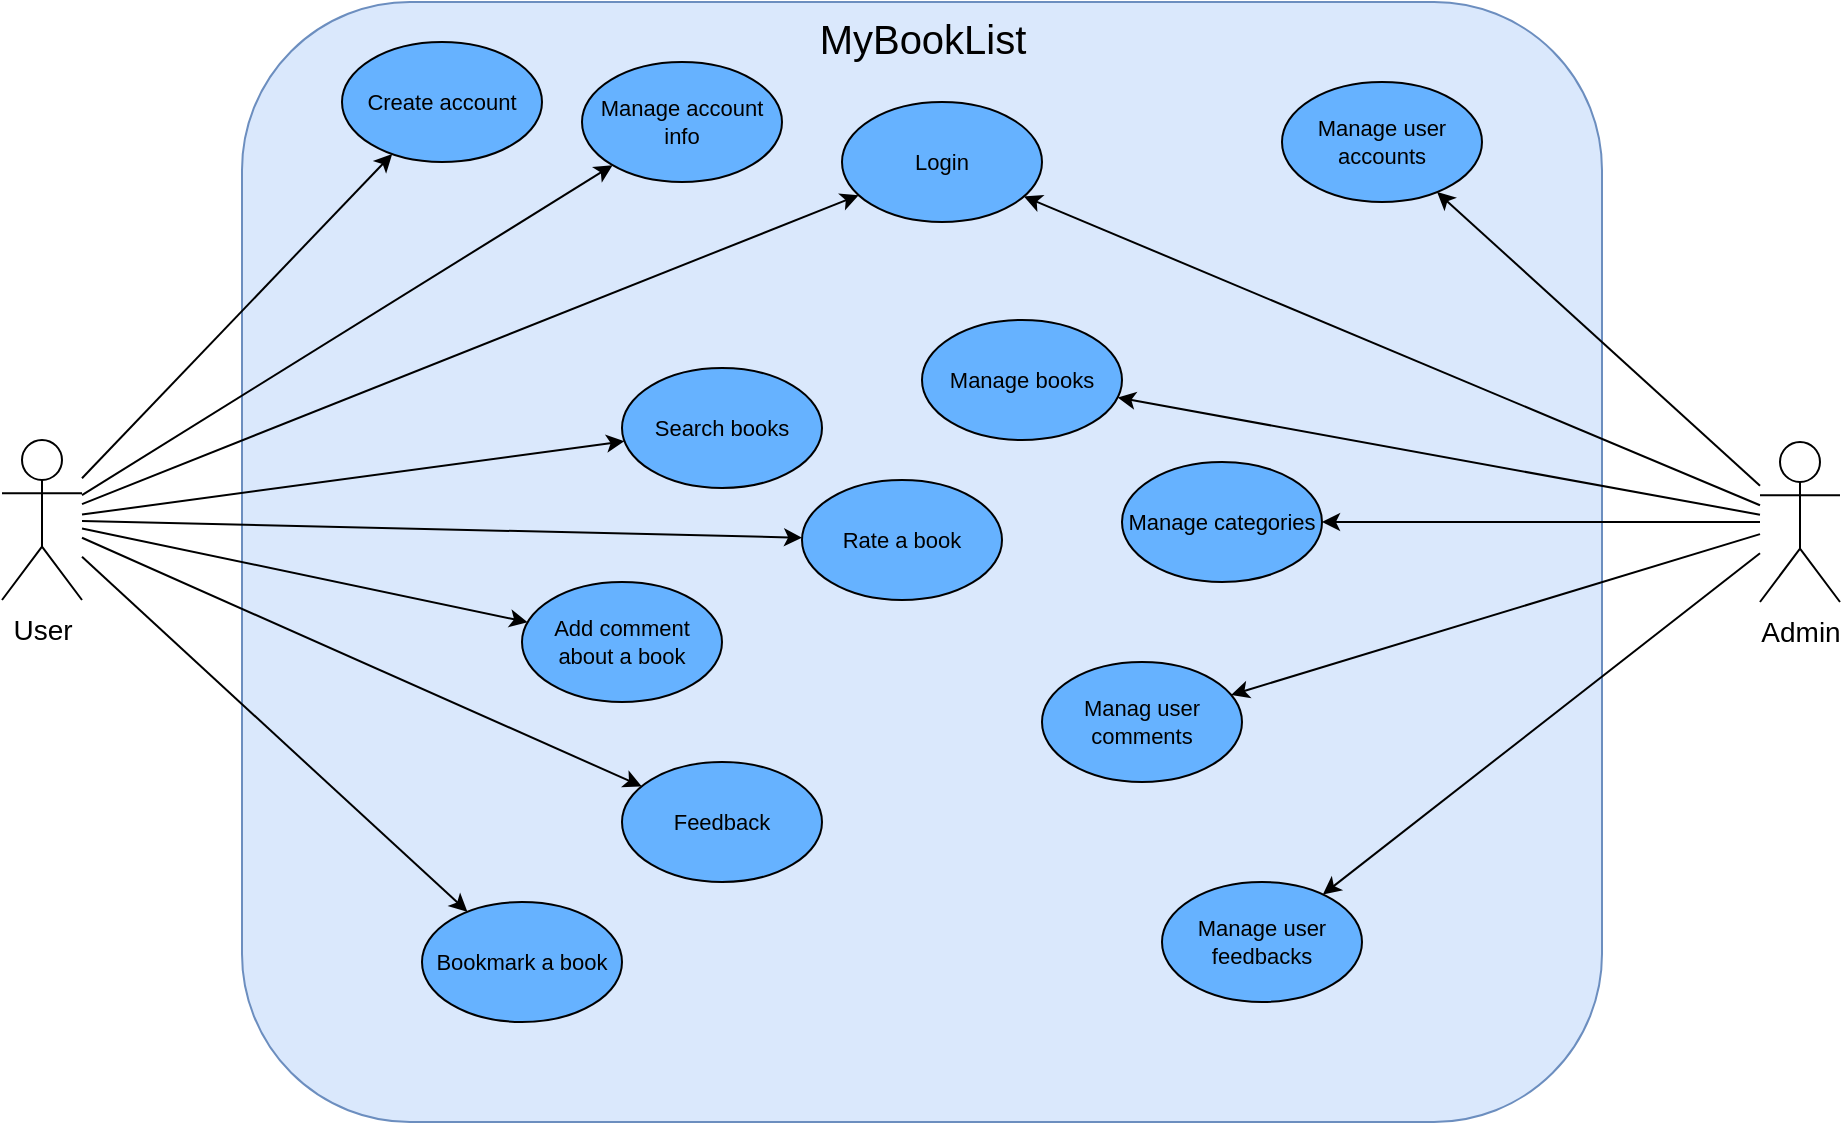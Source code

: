 <mxfile version="16.5.1" type="device"><diagram id="FogwPZeVbG28aSX_9cl_" name="Use-cases"><mxGraphModel dx="1021" dy="672" grid="1" gridSize="10" guides="1" tooltips="1" connect="1" arrows="1" fold="1" page="0" pageScale="1" pageWidth="850" pageHeight="1100" math="0" shadow="0"><root><mxCell id="0"/><mxCell id="1" parent="0"/><mxCell id="ufJhvVC1cNerjbN6yVg2-2" value="&lt;font style=&quot;font-size: 20px&quot;&gt;MyBookList&lt;/font&gt;" style="html=1;align=center;verticalAlign=top;labelBackgroundColor=none;fillColor=#dae8fc;fontStyle=0;fontSize=14;rounded=1;strokeColor=#6c8ebf;glass=0;shadow=0;sketch=0;editable=1;movable=1;resizable=1;rotatable=1;deletable=1;connectable=1;" vertex="1" parent="1"><mxGeometry x="160" y="200" width="680" height="560" as="geometry"/></mxCell><mxCell id="ufJhvVC1cNerjbN6yVg2-19" style="rounded=0;orthogonalLoop=1;jettySize=auto;html=1;fontSize=11;" edge="1" parent="1" source="ufJhvVC1cNerjbN6yVg2-3" target="ufJhvVC1cNerjbN6yVg2-5"><mxGeometry relative="1" as="geometry"><mxPoint x="65" y="419" as="sourcePoint"/><mxPoint x="195" y="270.0" as="targetPoint"/></mxGeometry></mxCell><mxCell id="ufJhvVC1cNerjbN6yVg2-21" style="rounded=0;orthogonalLoop=1;jettySize=auto;html=1;fontSize=11;" edge="1" parent="1" source="ufJhvVC1cNerjbN6yVg2-3" target="ufJhvVC1cNerjbN6yVg2-7"><mxGeometry relative="1" as="geometry"/></mxCell><mxCell id="ufJhvVC1cNerjbN6yVg2-22" style="rounded=0;orthogonalLoop=1;jettySize=auto;html=1;fontSize=11;" edge="1" parent="1" source="ufJhvVC1cNerjbN6yVg2-3" target="ufJhvVC1cNerjbN6yVg2-8"><mxGeometry relative="1" as="geometry"/></mxCell><mxCell id="ufJhvVC1cNerjbN6yVg2-24" style="rounded=0;orthogonalLoop=1;jettySize=auto;html=1;fontSize=11;" edge="1" parent="1" source="ufJhvVC1cNerjbN6yVg2-3" target="ufJhvVC1cNerjbN6yVg2-9"><mxGeometry relative="1" as="geometry"/></mxCell><mxCell id="ufJhvVC1cNerjbN6yVg2-25" style="rounded=0;orthogonalLoop=1;jettySize=auto;html=1;fontSize=11;" edge="1" parent="1" source="ufJhvVC1cNerjbN6yVg2-3" target="ufJhvVC1cNerjbN6yVg2-10"><mxGeometry relative="1" as="geometry"/></mxCell><mxCell id="ufJhvVC1cNerjbN6yVg2-31" style="edgeStyle=none;shape=connector;rounded=0;orthogonalLoop=1;jettySize=auto;html=1;labelBackgroundColor=default;fontFamily=Helvetica;fontSize=11;fontColor=default;endArrow=classic;strokeColor=default;" edge="1" parent="1" source="ufJhvVC1cNerjbN6yVg2-3" target="ufJhvVC1cNerjbN6yVg2-11"><mxGeometry relative="1" as="geometry"/></mxCell><mxCell id="ufJhvVC1cNerjbN6yVg2-32" style="edgeStyle=none;shape=connector;rounded=0;orthogonalLoop=1;jettySize=auto;html=1;labelBackgroundColor=default;fontFamily=Helvetica;fontSize=11;fontColor=default;endArrow=classic;strokeColor=default;" edge="1" parent="1" source="ufJhvVC1cNerjbN6yVg2-3" target="ufJhvVC1cNerjbN6yVg2-16"><mxGeometry relative="1" as="geometry"/></mxCell><mxCell id="ufJhvVC1cNerjbN6yVg2-33" style="edgeStyle=none;shape=connector;rounded=0;orthogonalLoop=1;jettySize=auto;html=1;labelBackgroundColor=default;fontFamily=Helvetica;fontSize=11;fontColor=default;endArrow=classic;strokeColor=default;" edge="1" parent="1" source="ufJhvVC1cNerjbN6yVg2-3" target="ufJhvVC1cNerjbN6yVg2-17"><mxGeometry relative="1" as="geometry"/></mxCell><mxCell id="ufJhvVC1cNerjbN6yVg2-3" value="User" style="shape=umlActor;verticalLabelPosition=bottom;verticalAlign=top;html=1;labelBackgroundColor=none;fontSize=14;fillColor=none;aspect=fixed;" vertex="1" parent="1"><mxGeometry x="40" y="419" width="40" height="80" as="geometry"/></mxCell><mxCell id="ufJhvVC1cNerjbN6yVg2-26" style="rounded=0;orthogonalLoop=1;jettySize=auto;html=1;fontSize=11;" edge="1" parent="1" source="ufJhvVC1cNerjbN6yVg2-4" target="ufJhvVC1cNerjbN6yVg2-12"><mxGeometry relative="1" as="geometry"/></mxCell><mxCell id="ufJhvVC1cNerjbN6yVg2-27" style="rounded=0;orthogonalLoop=1;jettySize=auto;html=1;fontSize=11;" edge="1" parent="1" source="ufJhvVC1cNerjbN6yVg2-4" target="ufJhvVC1cNerjbN6yVg2-13"><mxGeometry relative="1" as="geometry"/></mxCell><mxCell id="ufJhvVC1cNerjbN6yVg2-28" style="rounded=0;orthogonalLoop=1;jettySize=auto;html=1;fontSize=11;" edge="1" parent="1" source="ufJhvVC1cNerjbN6yVg2-4" target="ufJhvVC1cNerjbN6yVg2-14"><mxGeometry relative="1" as="geometry"/></mxCell><mxCell id="ufJhvVC1cNerjbN6yVg2-29" style="rounded=0;orthogonalLoop=1;jettySize=auto;html=1;fontSize=11;" edge="1" parent="1" source="ufJhvVC1cNerjbN6yVg2-4" target="ufJhvVC1cNerjbN6yVg2-15"><mxGeometry relative="1" as="geometry"><mxPoint x="934" y="470" as="sourcePoint"/><mxPoint x="737.14" y="510.0" as="targetPoint"/></mxGeometry></mxCell><mxCell id="ufJhvVC1cNerjbN6yVg2-30" style="rounded=0;orthogonalLoop=1;jettySize=auto;html=1;fontSize=11;" edge="1" parent="1" source="ufJhvVC1cNerjbN6yVg2-4" target="ufJhvVC1cNerjbN6yVg2-18"><mxGeometry relative="1" as="geometry"/></mxCell><mxCell id="ufJhvVC1cNerjbN6yVg2-34" style="edgeStyle=none;shape=connector;rounded=0;orthogonalLoop=1;jettySize=auto;html=1;labelBackgroundColor=default;fontFamily=Helvetica;fontSize=20;fontColor=default;endArrow=classic;strokeColor=default;" edge="1" parent="1" source="ufJhvVC1cNerjbN6yVg2-4" target="ufJhvVC1cNerjbN6yVg2-7"><mxGeometry relative="1" as="geometry"/></mxCell><mxCell id="ufJhvVC1cNerjbN6yVg2-4" value="Admin" style="shape=umlActor;verticalLabelPosition=bottom;verticalAlign=top;html=1;labelBackgroundColor=none;fontSize=14;fillColor=none;aspect=fixed;" vertex="1" parent="1"><mxGeometry x="919" y="420" width="40" height="80" as="geometry"/></mxCell><mxCell id="ufJhvVC1cNerjbN6yVg2-5" value="Create account" style="ellipse;whiteSpace=wrap;html=1;labelBackgroundColor=none;fontSize=11;fillColor=#66B2FF;" vertex="1" parent="1"><mxGeometry x="210" y="220" width="100" height="60" as="geometry"/></mxCell><mxCell id="ufJhvVC1cNerjbN6yVg2-7" value="Login" style="ellipse;whiteSpace=wrap;html=1;labelBackgroundColor=none;fontSize=11;fillColor=#66B2FF;" vertex="1" parent="1"><mxGeometry x="460" y="250" width="100" height="60" as="geometry"/></mxCell><mxCell id="ufJhvVC1cNerjbN6yVg2-8" value="Manage account info" style="ellipse;whiteSpace=wrap;html=1;labelBackgroundColor=none;fontSize=11;fillColor=#66B2FF;" vertex="1" parent="1"><mxGeometry x="330" y="230" width="100" height="60" as="geometry"/></mxCell><mxCell id="ufJhvVC1cNerjbN6yVg2-9" value="Bookmark a book" style="ellipse;whiteSpace=wrap;html=1;labelBackgroundColor=none;fontSize=11;fillColor=#66B2FF;" vertex="1" parent="1"><mxGeometry x="250" y="650" width="100" height="60" as="geometry"/></mxCell><mxCell id="ufJhvVC1cNerjbN6yVg2-10" value="Rate a&amp;nbsp;book" style="ellipse;whiteSpace=wrap;html=1;labelBackgroundColor=none;fontSize=11;fillColor=#66B2FF;" vertex="1" parent="1"><mxGeometry x="440" y="439" width="100" height="60" as="geometry"/></mxCell><mxCell id="ufJhvVC1cNerjbN6yVg2-11" value="Add comment about a book" style="ellipse;whiteSpace=wrap;html=1;labelBackgroundColor=none;fontSize=11;fillColor=#66B2FF;" vertex="1" parent="1"><mxGeometry x="300" y="490" width="100" height="60" as="geometry"/></mxCell><mxCell id="ufJhvVC1cNerjbN6yVg2-12" value="Manage user accounts" style="ellipse;whiteSpace=wrap;html=1;labelBackgroundColor=none;fontSize=11;fillColor=#66B2FF;" vertex="1" parent="1"><mxGeometry x="680" y="240" width="100" height="60" as="geometry"/></mxCell><mxCell id="ufJhvVC1cNerjbN6yVg2-13" value="Manage books" style="ellipse;whiteSpace=wrap;html=1;labelBackgroundColor=none;fontSize=11;fillColor=#66B2FF;" vertex="1" parent="1"><mxGeometry x="500" y="359" width="100" height="60" as="geometry"/></mxCell><mxCell id="ufJhvVC1cNerjbN6yVg2-14" value="Manage categories" style="ellipse;whiteSpace=wrap;html=1;labelBackgroundColor=none;fontSize=11;fillColor=#66B2FF;" vertex="1" parent="1"><mxGeometry x="600" y="430" width="100" height="60" as="geometry"/></mxCell><mxCell id="ufJhvVC1cNerjbN6yVg2-15" value="Manag user comments" style="ellipse;whiteSpace=wrap;html=1;labelBackgroundColor=none;fontSize=11;fillColor=#66B2FF;" vertex="1" parent="1"><mxGeometry x="560" y="530" width="100" height="60" as="geometry"/></mxCell><mxCell id="ufJhvVC1cNerjbN6yVg2-16" value="Search books" style="ellipse;whiteSpace=wrap;html=1;labelBackgroundColor=none;fontSize=11;fillColor=#66B2FF;" vertex="1" parent="1"><mxGeometry x="350" y="383" width="100" height="60" as="geometry"/></mxCell><mxCell id="ufJhvVC1cNerjbN6yVg2-17" value="Feedback" style="ellipse;whiteSpace=wrap;html=1;labelBackgroundColor=none;fontSize=11;fillColor=#66B2FF;" vertex="1" parent="1"><mxGeometry x="350" y="580" width="100" height="60" as="geometry"/></mxCell><mxCell id="ufJhvVC1cNerjbN6yVg2-18" value="Manage user feedbacks" style="ellipse;whiteSpace=wrap;html=1;labelBackgroundColor=none;fontSize=11;fillColor=#66B2FF;" vertex="1" parent="1"><mxGeometry x="620" y="640" width="100" height="60" as="geometry"/></mxCell></root></mxGraphModel></diagram></mxfile>